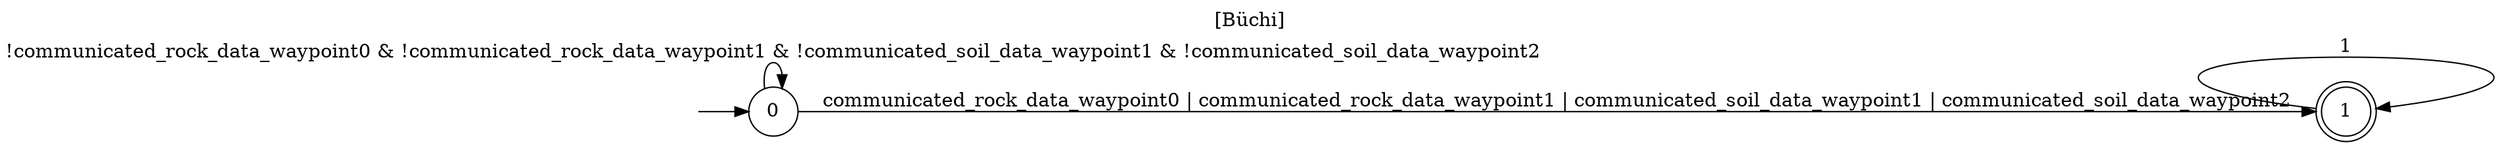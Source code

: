 digraph "" {
  rankdir=LR
  label="[Büchi]"
  labelloc="t"
  node [shape="circle"]
  I [label="", style=invis, width=0]
  I -> 0
  0 [label="0"]
  0 -> 0 [label="!communicated_rock_data_waypoint0 & !communicated_rock_data_waypoint1 & !communicated_soil_data_waypoint1 & !communicated_soil_data_waypoint2"]
  0 -> 1 [label="communicated_rock_data_waypoint0 | communicated_rock_data_waypoint1 | communicated_soil_data_waypoint1 | communicated_soil_data_waypoint2"]
  1 [label="1", peripheries=2]
  1 -> 1 [label="1"]
}
